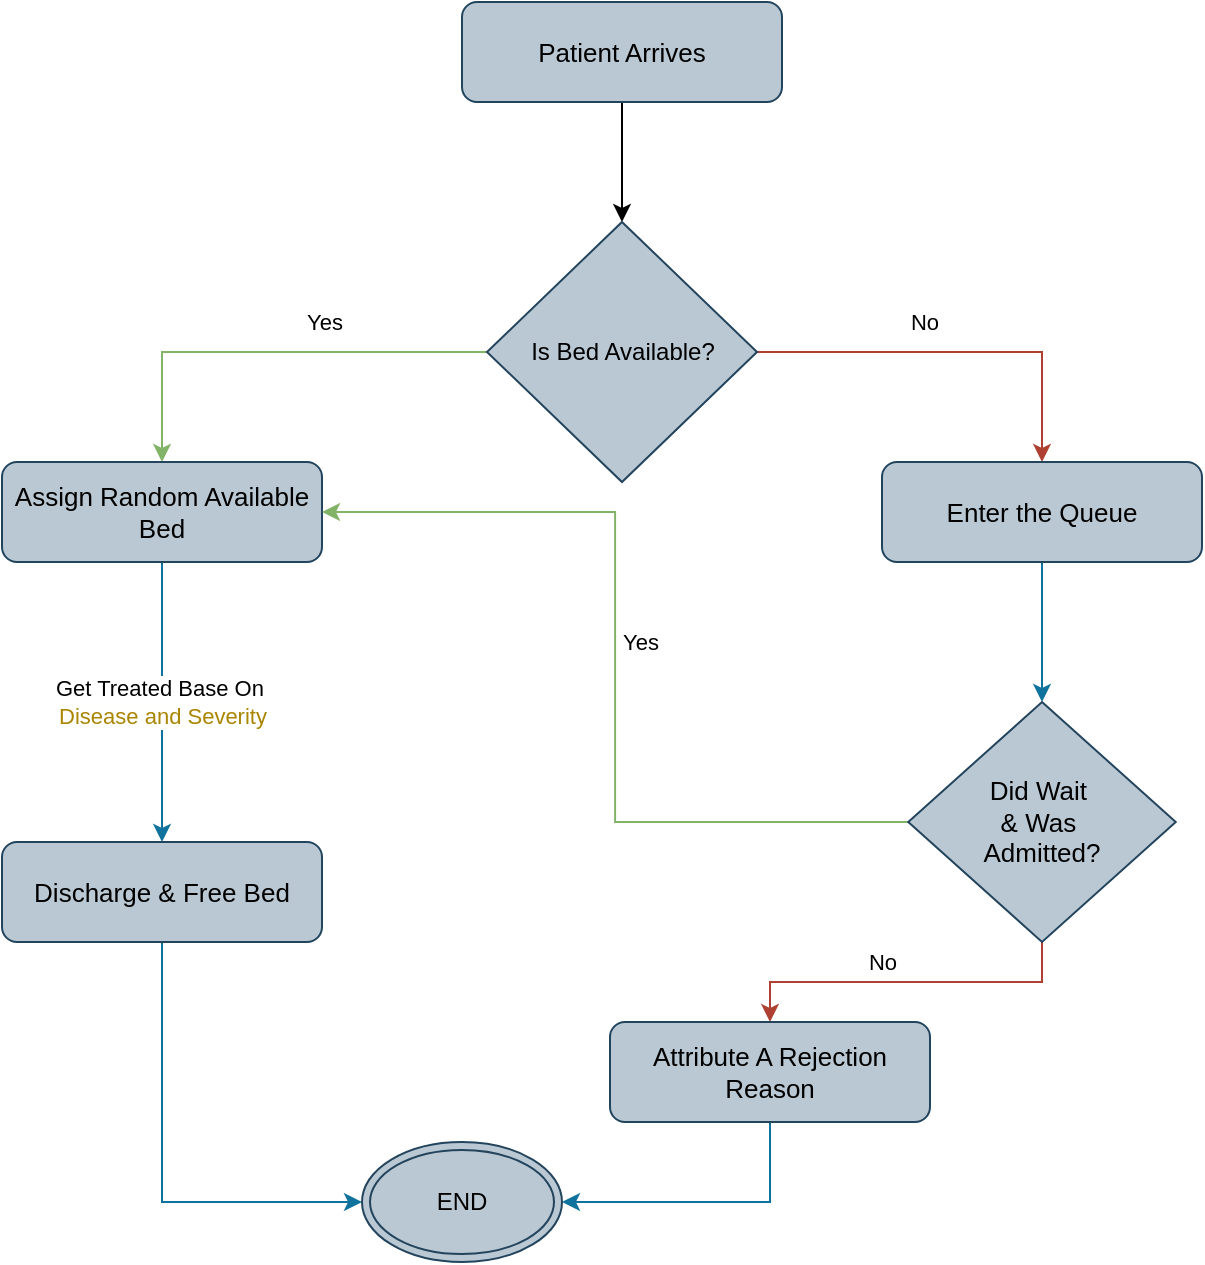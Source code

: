 <mxfile version="26.2.14">
  <diagram name="Page-1" id="pKWyEXdleOp2L4oIOfq_">
    <mxGraphModel dx="1097" dy="655" grid="1" gridSize="10" guides="1" tooltips="1" connect="1" arrows="1" fold="1" page="1" pageScale="1" pageWidth="827" pageHeight="1169" math="0" shadow="0">
      <root>
        <mxCell id="0" />
        <mxCell id="1" parent="0" />
        <mxCell id="OwIoKM2c7QkcyIesZ2c4-6" style="edgeStyle=orthogonalEdgeStyle;rounded=0;orthogonalLoop=1;jettySize=auto;html=1;exitX=0.5;exitY=1;exitDx=0;exitDy=0;entryX=0.5;entryY=0;entryDx=0;entryDy=0;" edge="1" parent="1" source="OwIoKM2c7QkcyIesZ2c4-1" target="OwIoKM2c7QkcyIesZ2c4-5">
          <mxGeometry relative="1" as="geometry" />
        </mxCell>
        <mxCell id="OwIoKM2c7QkcyIesZ2c4-1" value="&lt;font style=&quot;font-size: 13px;&quot;&gt;Patient Arrives&lt;/font&gt;" style="rounded=1;whiteSpace=wrap;html=1;fillColor=#bac8d3;strokeColor=#23445d;" vertex="1" parent="1">
          <mxGeometry x="344" y="220" width="160" height="50" as="geometry" />
        </mxCell>
        <mxCell id="OwIoKM2c7QkcyIesZ2c4-7" style="edgeStyle=orthogonalEdgeStyle;rounded=0;orthogonalLoop=1;jettySize=auto;html=1;exitX=0;exitY=0.5;exitDx=0;exitDy=0;entryX=0.5;entryY=0;entryDx=0;entryDy=0;fillColor=#d5e8d4;strokeColor=#82b366;gradientColor=#97d077;" edge="1" parent="1" source="OwIoKM2c7QkcyIesZ2c4-5" target="OwIoKM2c7QkcyIesZ2c4-8">
          <mxGeometry relative="1" as="geometry">
            <mxPoint x="204" y="440" as="targetPoint" />
          </mxGeometry>
        </mxCell>
        <mxCell id="OwIoKM2c7QkcyIesZ2c4-11" value="Yes" style="edgeLabel;html=1;align=center;verticalAlign=middle;resizable=0;points=[];" vertex="1" connectable="0" parent="OwIoKM2c7QkcyIesZ2c4-7">
          <mxGeometry x="-0.284" y="4" relative="1" as="geometry">
            <mxPoint x="-4" y="-19" as="offset" />
          </mxGeometry>
        </mxCell>
        <mxCell id="OwIoKM2c7QkcyIesZ2c4-14" style="edgeStyle=orthogonalEdgeStyle;rounded=0;orthogonalLoop=1;jettySize=auto;html=1;entryX=0.5;entryY=0;entryDx=0;entryDy=0;fillColor=#fad9d5;strokeColor=#ae4132;" edge="1" parent="1" source="OwIoKM2c7QkcyIesZ2c4-5" target="OwIoKM2c7QkcyIesZ2c4-13">
          <mxGeometry relative="1" as="geometry" />
        </mxCell>
        <mxCell id="OwIoKM2c7QkcyIesZ2c4-15" value="No" style="edgeLabel;html=1;align=center;verticalAlign=middle;resizable=0;points=[];" vertex="1" connectable="0" parent="OwIoKM2c7QkcyIesZ2c4-14">
          <mxGeometry x="-0.148" y="-3" relative="1" as="geometry">
            <mxPoint x="-1" y="-18" as="offset" />
          </mxGeometry>
        </mxCell>
        <mxCell id="OwIoKM2c7QkcyIesZ2c4-5" value="Is Bed Available?" style="rhombus;whiteSpace=wrap;html=1;fillColor=#bac8d3;strokeColor=#23445d;" vertex="1" parent="1">
          <mxGeometry x="356.5" y="330" width="135" height="130" as="geometry" />
        </mxCell>
        <mxCell id="OwIoKM2c7QkcyIesZ2c4-9" value="&lt;font&gt;Get Treated Base On&amp;nbsp;&lt;/font&gt;&lt;div&gt;&lt;font&gt;&lt;span style=&quot;background-color: rgb(255, 255, 254); white-space-collapse: preserve;&quot;&gt;&lt;font style=&quot;font-size: 11px; color: light-dark(rgb(170, 133, 0), rgb(255, 255, 255));&quot;&gt;Disease and Severity&lt;/font&gt;&lt;/span&gt;&lt;/font&gt;&lt;/div&gt;" style="edgeStyle=orthogonalEdgeStyle;rounded=0;orthogonalLoop=1;jettySize=auto;html=1;entryX=0.5;entryY=0;entryDx=0;entryDy=0;fillColor=#b1ddf0;strokeColor=#10739e;" edge="1" parent="1" source="OwIoKM2c7QkcyIesZ2c4-8" target="OwIoKM2c7QkcyIesZ2c4-10">
          <mxGeometry relative="1" as="geometry">
            <mxPoint x="194" y="630" as="targetPoint" />
            <mxPoint as="offset" />
          </mxGeometry>
        </mxCell>
        <mxCell id="OwIoKM2c7QkcyIesZ2c4-8" value="&lt;font style=&quot;font-size: 13px;&quot;&gt;Assign Random Available Bed&lt;/font&gt;" style="rounded=1;whiteSpace=wrap;html=1;fillColor=#bac8d3;strokeColor=#23445d;" vertex="1" parent="1">
          <mxGeometry x="114" y="450" width="160" height="50" as="geometry" />
        </mxCell>
        <mxCell id="OwIoKM2c7QkcyIesZ2c4-27" style="edgeStyle=orthogonalEdgeStyle;rounded=0;orthogonalLoop=1;jettySize=auto;html=1;exitX=0.5;exitY=1;exitDx=0;exitDy=0;entryX=0;entryY=0.5;entryDx=0;entryDy=0;fillColor=#b1ddf0;strokeColor=#10739e;" edge="1" parent="1" source="OwIoKM2c7QkcyIesZ2c4-10" target="OwIoKM2c7QkcyIesZ2c4-26">
          <mxGeometry relative="1" as="geometry">
            <Array as="points">
              <mxPoint x="194" y="820" />
            </Array>
          </mxGeometry>
        </mxCell>
        <mxCell id="OwIoKM2c7QkcyIesZ2c4-10" value="&lt;font style=&quot;font-size: 13px;&quot;&gt;Discharge &amp;amp; Free Bed&lt;/font&gt;" style="rounded=1;whiteSpace=wrap;html=1;fillColor=#bac8d3;strokeColor=#23445d;" vertex="1" parent="1">
          <mxGeometry x="114" y="640" width="160" height="50" as="geometry" />
        </mxCell>
        <mxCell id="OwIoKM2c7QkcyIesZ2c4-21" style="edgeStyle=orthogonalEdgeStyle;rounded=0;orthogonalLoop=1;jettySize=auto;html=1;exitX=0.5;exitY=1;exitDx=0;exitDy=0;entryX=0.5;entryY=0;entryDx=0;entryDy=0;fillColor=#b1ddf0;strokeColor=#10739e;" edge="1" parent="1" source="OwIoKM2c7QkcyIesZ2c4-13" target="OwIoKM2c7QkcyIesZ2c4-18">
          <mxGeometry relative="1" as="geometry" />
        </mxCell>
        <mxCell id="OwIoKM2c7QkcyIesZ2c4-13" value="&lt;font style=&quot;font-size: 13px;&quot;&gt;Enter the Queue&lt;/font&gt;" style="rounded=1;whiteSpace=wrap;html=1;fillColor=#bac8d3;strokeColor=#23445d;" vertex="1" parent="1">
          <mxGeometry x="554" y="450" width="160" height="50" as="geometry" />
        </mxCell>
        <mxCell id="OwIoKM2c7QkcyIesZ2c4-22" value="Yes" style="edgeStyle=orthogonalEdgeStyle;rounded=0;orthogonalLoop=1;jettySize=auto;html=1;exitX=0;exitY=0.5;exitDx=0;exitDy=0;entryX=1;entryY=0.5;entryDx=0;entryDy=0;fillColor=#d5e8d4;gradientColor=#97d077;strokeColor=#82b366;" edge="1" parent="1" source="OwIoKM2c7QkcyIesZ2c4-18" target="OwIoKM2c7QkcyIesZ2c4-8">
          <mxGeometry x="0.055" y="-12" relative="1" as="geometry">
            <mxPoint as="offset" />
          </mxGeometry>
        </mxCell>
        <mxCell id="OwIoKM2c7QkcyIesZ2c4-25" value="" style="edgeStyle=orthogonalEdgeStyle;rounded=0;orthogonalLoop=1;jettySize=auto;html=1;fillColor=#fad9d5;strokeColor=#ae4132;" edge="1" parent="1" source="OwIoKM2c7QkcyIesZ2c4-18" target="OwIoKM2c7QkcyIesZ2c4-24">
          <mxGeometry relative="1" as="geometry" />
        </mxCell>
        <mxCell id="OwIoKM2c7QkcyIesZ2c4-29" value="No" style="edgeLabel;html=1;align=center;verticalAlign=middle;resizable=0;points=[];" vertex="1" connectable="0" parent="OwIoKM2c7QkcyIesZ2c4-25">
          <mxGeometry x="0.151" relative="1" as="geometry">
            <mxPoint x="1" y="-10" as="offset" />
          </mxGeometry>
        </mxCell>
        <mxCell id="OwIoKM2c7QkcyIesZ2c4-18" value="&lt;font style=&quot;font-size: 13px;&quot;&gt;Did&amp;nbsp;&lt;/font&gt;&lt;span style=&quot;font-size: 13px; background-color: transparent; color: light-dark(rgb(0, 0, 0), rgb(255, 255, 255));&quot;&gt;Wait&amp;nbsp;&lt;/span&gt;&lt;div&gt;&lt;span style=&quot;font-size: 13px; background-color: transparent; color: light-dark(rgb(0, 0, 0), rgb(255, 255, 255));&quot;&gt;&amp;amp; Was&amp;nbsp;&lt;/span&gt;&lt;div&gt;&lt;div&gt;&lt;font style=&quot;font-size: 13px;&quot;&gt;Admitted?&lt;/font&gt;&lt;/div&gt;&lt;/div&gt;&lt;/div&gt;" style="rhombus;whiteSpace=wrap;html=1;fillColor=#bac8d3;strokeColor=#23445d;" vertex="1" parent="1">
          <mxGeometry x="567.13" y="570" width="133.75" height="120" as="geometry" />
        </mxCell>
        <mxCell id="OwIoKM2c7QkcyIesZ2c4-28" style="edgeStyle=orthogonalEdgeStyle;rounded=0;orthogonalLoop=1;jettySize=auto;html=1;exitX=0.5;exitY=1;exitDx=0;exitDy=0;entryX=1;entryY=0.5;entryDx=0;entryDy=0;fillColor=#b1ddf0;strokeColor=#10739e;" edge="1" parent="1" source="OwIoKM2c7QkcyIesZ2c4-24" target="OwIoKM2c7QkcyIesZ2c4-26">
          <mxGeometry relative="1" as="geometry" />
        </mxCell>
        <mxCell id="OwIoKM2c7QkcyIesZ2c4-24" value="&lt;font style=&quot;font-size: 13px;&quot;&gt;Attribute A Rejection Reason&lt;/font&gt;" style="rounded=1;whiteSpace=wrap;html=1;fillColor=#bac8d3;strokeColor=#23445d;" vertex="1" parent="1">
          <mxGeometry x="418" y="730" width="160" height="50" as="geometry" />
        </mxCell>
        <mxCell id="OwIoKM2c7QkcyIesZ2c4-26" value="END" style="ellipse;shape=doubleEllipse;whiteSpace=wrap;html=1;fillColor=#bac8d3;strokeColor=#23445d;" vertex="1" parent="1">
          <mxGeometry x="294" y="790" width="100" height="60" as="geometry" />
        </mxCell>
      </root>
    </mxGraphModel>
  </diagram>
</mxfile>
